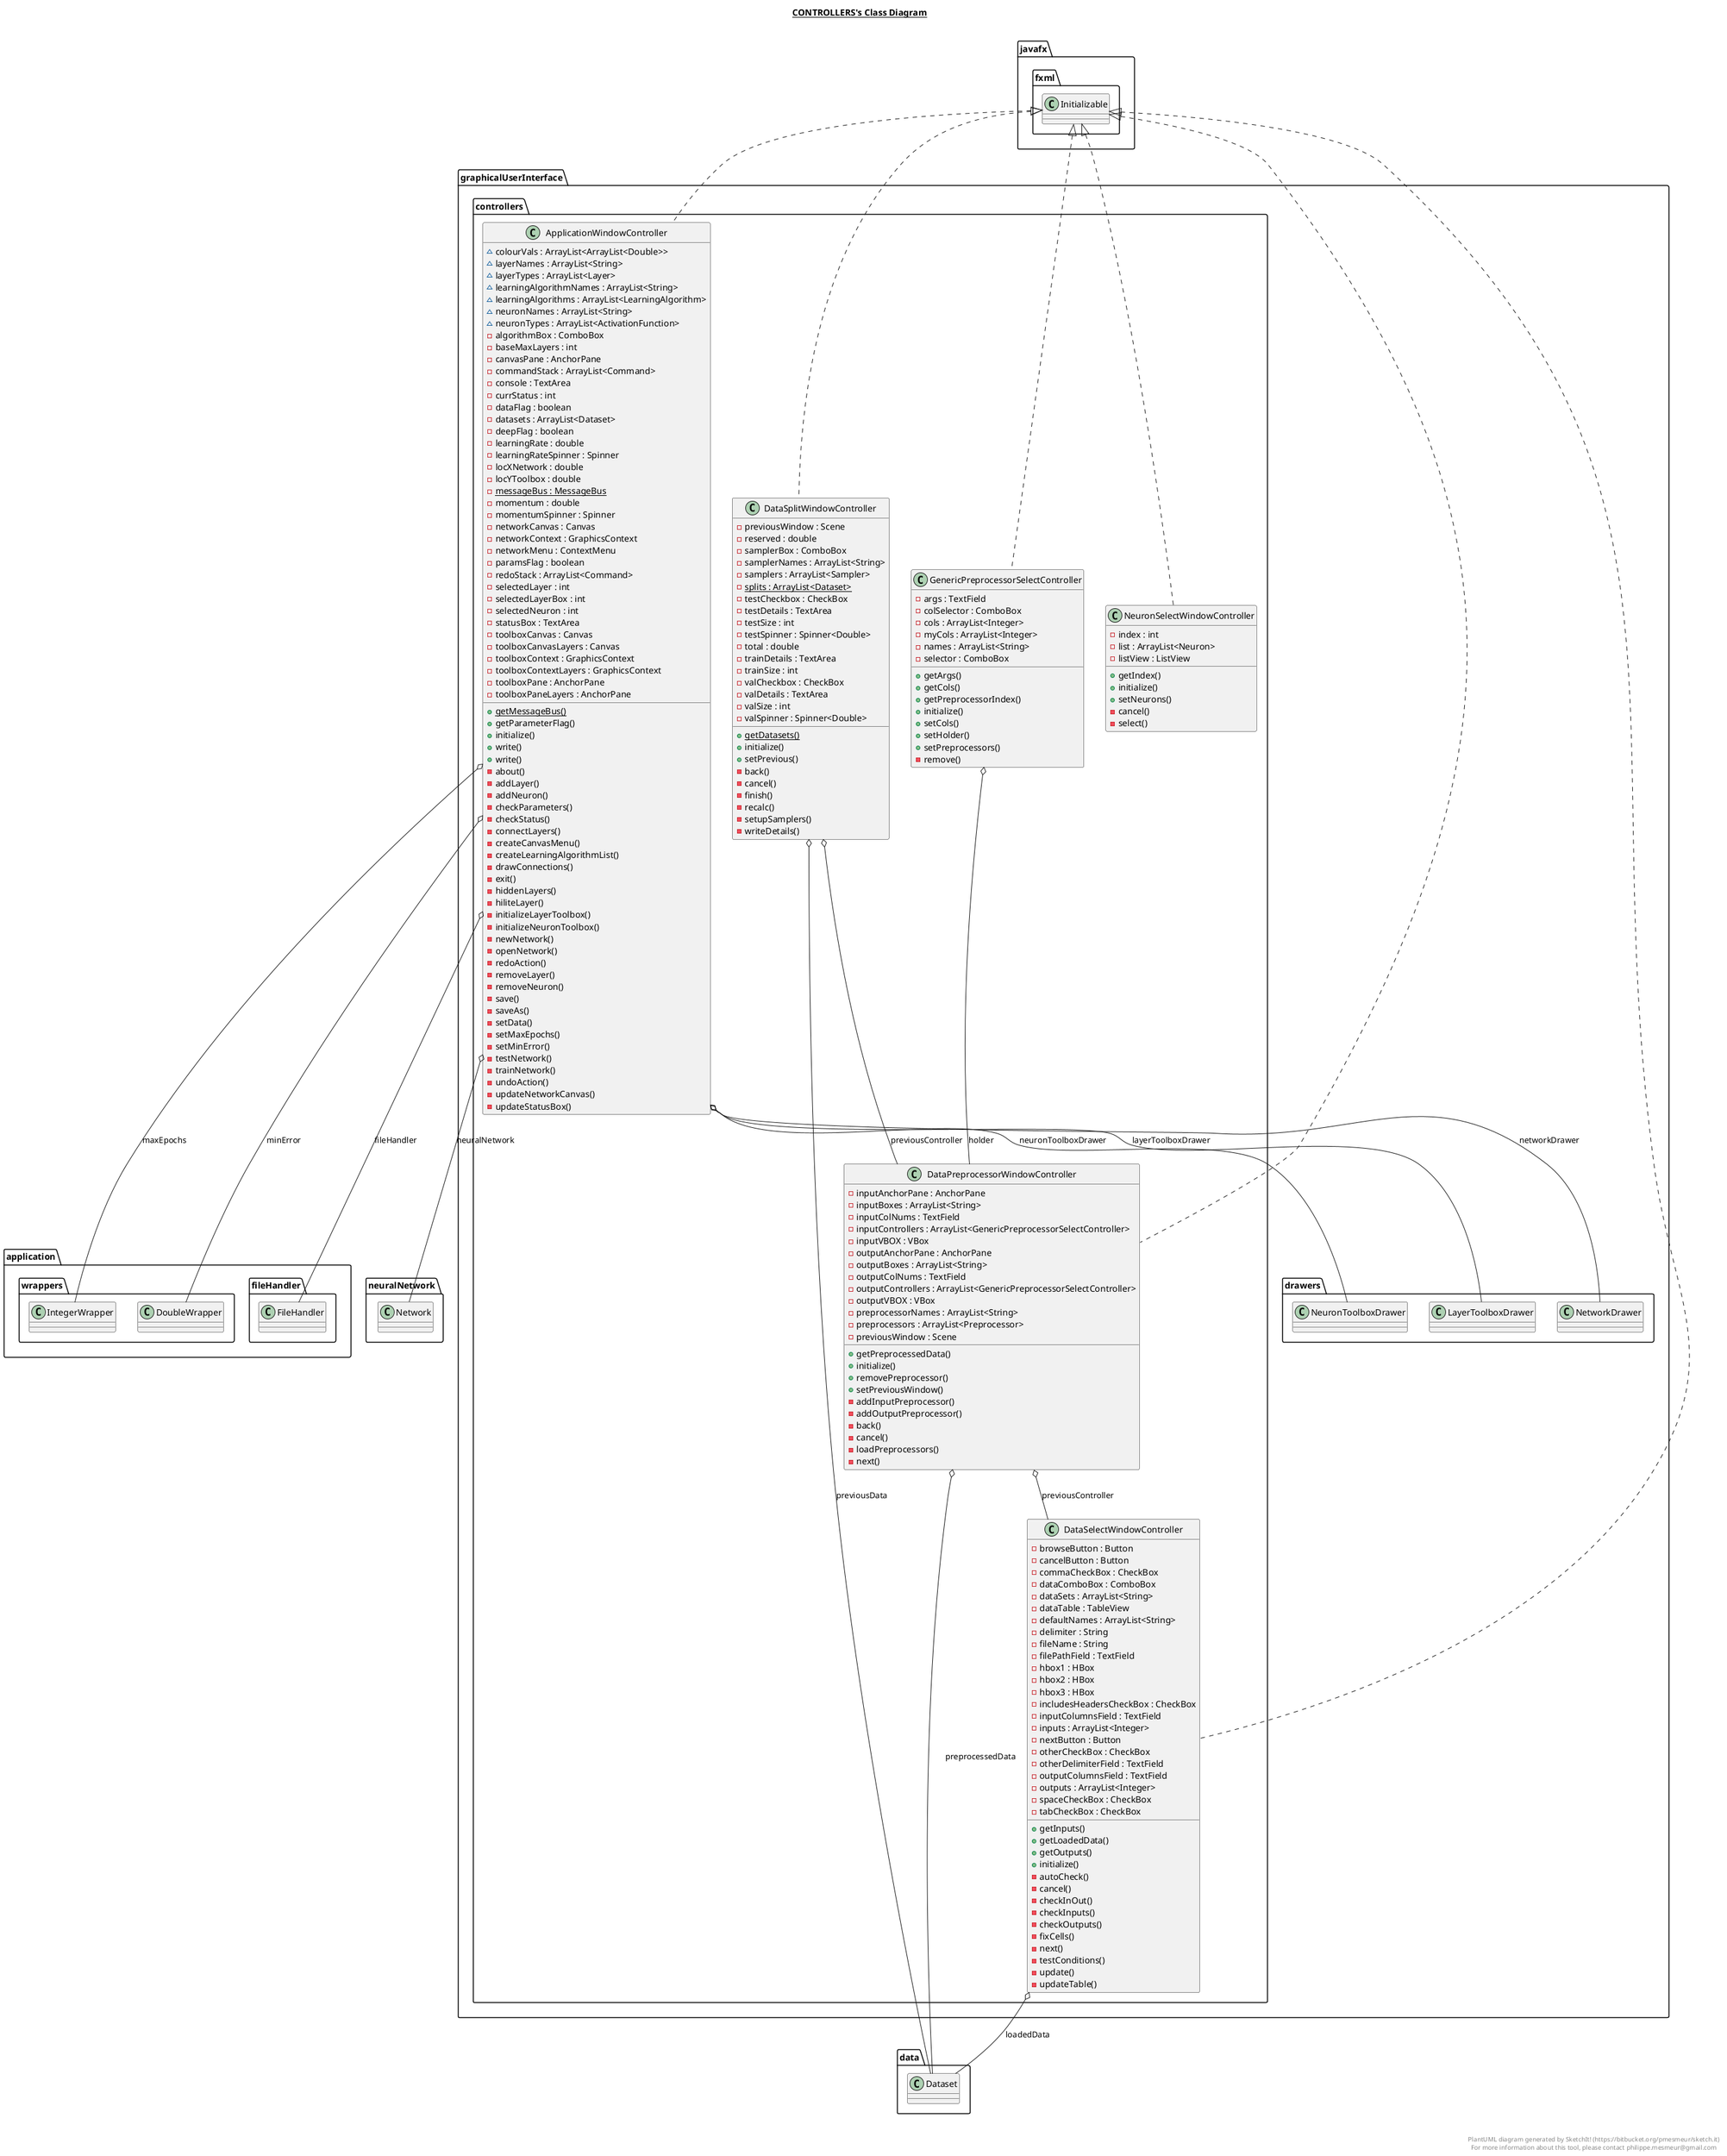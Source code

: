 @startuml

title __CONTROLLERS's Class Diagram__\n

  namespace graphicalUserInterface {
    namespace controllers {
      class graphicalUserInterface.controllers.ApplicationWindowController {
          ~ colourVals : ArrayList<ArrayList<Double>>
          ~ layerNames : ArrayList<String>
          ~ layerTypes : ArrayList<Layer>
          ~ learningAlgorithmNames : ArrayList<String>
          ~ learningAlgorithms : ArrayList<LearningAlgorithm>
          ~ neuronNames : ArrayList<String>
          ~ neuronTypes : ArrayList<ActivationFunction>
          - algorithmBox : ComboBox
          - baseMaxLayers : int
          - canvasPane : AnchorPane
          - commandStack : ArrayList<Command>
          - console : TextArea
          - currStatus : int
          - dataFlag : boolean
          - datasets : ArrayList<Dataset>
          - deepFlag : boolean
          - learningRate : double
          - learningRateSpinner : Spinner
          - locXNetwork : double
          - locYToolbox : double
          {static} - messageBus : MessageBus
          - momentum : double
          - momentumSpinner : Spinner
          - networkCanvas : Canvas
          - networkContext : GraphicsContext
          - networkMenu : ContextMenu
          - paramsFlag : boolean
          - redoStack : ArrayList<Command>
          - selectedLayer : int
          - selectedLayerBox : int
          - selectedNeuron : int
          - statusBox : TextArea
          - toolboxCanvas : Canvas
          - toolboxCanvasLayers : Canvas
          - toolboxContext : GraphicsContext
          - toolboxContextLayers : GraphicsContext
          - toolboxPane : AnchorPane
          - toolboxPaneLayers : AnchorPane
          {static} + getMessageBus()
          + getParameterFlag()
          + initialize()
          + write()
          + write()
          - about()
          - addLayer()
          - addNeuron()
          - checkParameters()
          - checkStatus()
          - connectLayers()
          - createCanvasMenu()
          - createLearningAlgorithmList()
          - drawConnections()
          - exit()
          - hiddenLayers()
          - hiliteLayer()
          - initializeLayerToolbox()
          - initializeNeuronToolbox()
          - newNetwork()
          - openNetwork()
          - redoAction()
          - removeLayer()
          - removeNeuron()
          - save()
          - saveAs()
          - setData()
          - setMaxEpochs()
          - setMinError()
          - testNetwork()
          - trainNetwork()
          - undoAction()
          - updateNetworkCanvas()
          - updateStatusBox()
      }
    }
  }
  

  namespace graphicalUserInterface {
    namespace controllers {
      class graphicalUserInterface.controllers.DataPreprocessorWindowController {
          - inputAnchorPane : AnchorPane
          - inputBoxes : ArrayList<String>
          - inputColNums : TextField
          - inputControllers : ArrayList<GenericPreprocessorSelectController>
          - inputVBOX : VBox
          - outputAnchorPane : AnchorPane
          - outputBoxes : ArrayList<String>
          - outputColNums : TextField
          - outputControllers : ArrayList<GenericPreprocessorSelectController>
          - outputVBOX : VBox
          - preprocessorNames : ArrayList<String>
          - preprocessors : ArrayList<Preprocessor>
          - previousWindow : Scene
          + getPreprocessedData()
          + initialize()
          + removePreprocessor()
          + setPreviousWindow()
          - addInputPreprocessor()
          - addOutputPreprocessor()
          - back()
          - cancel()
          - loadPreprocessors()
          - next()
      }
    }
  }
  

  namespace graphicalUserInterface {
    namespace controllers {
      class graphicalUserInterface.controllers.DataSelectWindowController {
          - browseButton : Button
          - cancelButton : Button
          - commaCheckBox : CheckBox
          - dataComboBox : ComboBox
          - dataSets : ArrayList<String>
          - dataTable : TableView
          - defaultNames : ArrayList<String>
          - delimiter : String
          - fileName : String
          - filePathField : TextField
          - hbox1 : HBox
          - hbox2 : HBox
          - hbox3 : HBox
          - includesHeadersCheckBox : CheckBox
          - inputColumnsField : TextField
          - inputs : ArrayList<Integer>
          - nextButton : Button
          - otherCheckBox : CheckBox
          - otherDelimiterField : TextField
          - outputColumnsField : TextField
          - outputs : ArrayList<Integer>
          - spaceCheckBox : CheckBox
          - tabCheckBox : CheckBox
          + getInputs()
          + getLoadedData()
          + getOutputs()
          + initialize()
          - autoCheck()
          - cancel()
          - checkInOut()
          - checkInputs()
          - checkOutputs()
          - fixCells()
          - next()
          - testConditions()
          - update()
          - updateTable()
      }
    }
  }
  

  namespace graphicalUserInterface {
    namespace controllers {
      class graphicalUserInterface.controllers.DataSplitWindowController {
          - previousWindow : Scene
          - reserved : double
          - samplerBox : ComboBox
          - samplerNames : ArrayList<String>
          - samplers : ArrayList<Sampler>
          {static} - splits : ArrayList<Dataset>
          - testCheckbox : CheckBox
          - testDetails : TextArea
          - testSize : int
          - testSpinner : Spinner<Double>
          - total : double
          - trainDetails : TextArea
          - trainSize : int
          - valCheckbox : CheckBox
          - valDetails : TextArea
          - valSize : int
          - valSpinner : Spinner<Double>
          {static} + getDatasets()
          + initialize()
          + setPrevious()
          - back()
          - cancel()
          - finish()
          - recalc()
          - setupSamplers()
          - writeDetails()
      }
    }
  }
  

  namespace graphicalUserInterface {
    namespace controllers {
      class graphicalUserInterface.controllers.GenericPreprocessorSelectController {
          - args : TextField
          - colSelector : ComboBox
          - cols : ArrayList<Integer>
          - myCols : ArrayList<Integer>
          - names : ArrayList<String>
          - selector : ComboBox
          + getArgs()
          + getCols()
          + getPreprocessorIndex()
          + initialize()
          + setCols()
          + setHolder()
          + setPreprocessors()
          - remove()
      }
    }
  }
  

  namespace graphicalUserInterface {
    namespace controllers {
      class graphicalUserInterface.controllers.NeuronSelectWindowController {
          - index : int
          - list : ArrayList<Neuron>
          - listView : ListView
          + getIndex()
          + initialize()
          + setNeurons()
          - cancel()
          - select()
      }
    }
  }
  

  graphicalUserInterface.controllers.ApplicationWindowController .up.|> javafx.fxml.Initializable
  graphicalUserInterface.controllers.ApplicationWindowController o-- application.fileHandler.FileHandler : fileHandler
  graphicalUserInterface.controllers.ApplicationWindowController o-- graphicalUserInterface.drawers.LayerToolboxDrawer : layerToolboxDrawer
  graphicalUserInterface.controllers.ApplicationWindowController o-- application.wrappers.IntegerWrapper : maxEpochs
  graphicalUserInterface.controllers.ApplicationWindowController o-- application.wrappers.DoubleWrapper : minError
  graphicalUserInterface.controllers.ApplicationWindowController o-- graphicalUserInterface.drawers.NetworkDrawer : networkDrawer
  graphicalUserInterface.controllers.ApplicationWindowController o-- neuralNetwork.Network : neuralNetwork
  graphicalUserInterface.controllers.ApplicationWindowController o-- graphicalUserInterface.drawers.NeuronToolboxDrawer : neuronToolboxDrawer
  graphicalUserInterface.controllers.DataPreprocessorWindowController .up.|> javafx.fxml.Initializable
  graphicalUserInterface.controllers.DataPreprocessorWindowController o-- data.Dataset : preprocessedData
  graphicalUserInterface.controllers.DataPreprocessorWindowController o-- graphicalUserInterface.controllers.DataSelectWindowController : previousController
  graphicalUserInterface.controllers.DataSelectWindowController .up.|> javafx.fxml.Initializable
  graphicalUserInterface.controllers.DataSelectWindowController o-- data.Dataset : loadedData
  graphicalUserInterface.controllers.DataSplitWindowController .up.|> javafx.fxml.Initializable
  graphicalUserInterface.controllers.DataSplitWindowController o-- graphicalUserInterface.controllers.DataPreprocessorWindowController : previousController
  graphicalUserInterface.controllers.DataSplitWindowController o-- data.Dataset : previousData
  graphicalUserInterface.controllers.GenericPreprocessorSelectController .up.|> javafx.fxml.Initializable
  graphicalUserInterface.controllers.GenericPreprocessorSelectController o-- graphicalUserInterface.controllers.DataPreprocessorWindowController : holder
  graphicalUserInterface.controllers.NeuronSelectWindowController .up.|> javafx.fxml.Initializable


right footer


PlantUML diagram generated by SketchIt! (https://bitbucket.org/pmesmeur/sketch.it)
For more information about this tool, please contact philippe.mesmeur@gmail.com
endfooter

@enduml

